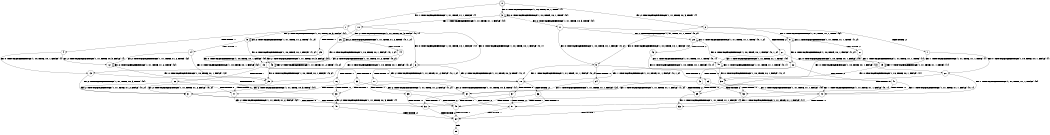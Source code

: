 digraph BCG {
size = "7, 10.5";
center = TRUE;
node [shape = circle];
0 [peripheries = 2];
0 -> 1 [label = "EX !1 !ATOMIC_EXCH_BRANCH (1, +1, TRUE, +1, 1, FALSE) !{}"];
0 -> 2 [label = "EX !2 !ATOMIC_EXCH_BRANCH (1, +1, TRUE, +0, 3, TRUE) !{}"];
0 -> 3 [label = "EX !0 !ATOMIC_EXCH_BRANCH (1, +0, TRUE, +0, 1, TRUE) !{}"];
1 -> 4 [label = "TERMINATE !1"];
1 -> 5 [label = "EX !2 !ATOMIC_EXCH_BRANCH (1, +1, TRUE, +0, 3, FALSE) !{1}"];
1 -> 6 [label = "EX !0 !ATOMIC_EXCH_BRANCH (1, +0, TRUE, +0, 1, FALSE) !{1}"];
2 -> 7 [label = "TERMINATE !2"];
2 -> 8 [label = "EX !1 !ATOMIC_EXCH_BRANCH (1, +1, TRUE, +1, 1, TRUE) !{2}"];
2 -> 9 [label = "EX !0 !ATOMIC_EXCH_BRANCH (1, +0, TRUE, +0, 1, FALSE) !{2}"];
3 -> 10 [label = "EX !1 !ATOMIC_EXCH_BRANCH (1, +1, TRUE, +1, 1, FALSE) !{0}"];
3 -> 11 [label = "EX !2 !ATOMIC_EXCH_BRANCH (1, +1, TRUE, +0, 3, TRUE) !{0}"];
3 -> 3 [label = "EX !0 !ATOMIC_EXCH_BRANCH (1, +0, TRUE, +0, 1, TRUE) !{0}"];
4 -> 12 [label = "EX !2 !ATOMIC_EXCH_BRANCH (1, +1, TRUE, +0, 3, FALSE) !{}"];
4 -> 13 [label = "EX !0 !ATOMIC_EXCH_BRANCH (1, +0, TRUE, +0, 1, FALSE) !{}"];
5 -> 14 [label = "TERMINATE !1"];
5 -> 15 [label = "EX !0 !ATOMIC_EXCH_BRANCH (1, +0, TRUE, +0, 1, FALSE) !{1, 2}"];
5 -> 5 [label = "EX !2 !ATOMIC_EXCH_BRANCH (1, +1, TRUE, +1, 2, TRUE) !{1, 2}"];
6 -> 16 [label = "TERMINATE !1"];
6 -> 17 [label = "TERMINATE !0"];
6 -> 18 [label = "EX !2 !ATOMIC_EXCH_BRANCH (1, +1, TRUE, +0, 3, TRUE) !{0, 1}"];
7 -> 19 [label = "EX !1 !ATOMIC_EXCH_BRANCH (1, +1, TRUE, +1, 1, TRUE) !{}"];
7 -> 20 [label = "EX !0 !ATOMIC_EXCH_BRANCH (1, +0, TRUE, +0, 1, FALSE) !{}"];
8 -> 21 [label = "TERMINATE !2"];
8 -> 22 [label = "EX !0 !ATOMIC_EXCH_BRANCH (1, +0, TRUE, +0, 1, FALSE) !{1, 2}"];
8 -> 8 [label = "EX !1 !ATOMIC_EXCH_BRANCH (1, +1, TRUE, +1, 1, TRUE) !{1, 2}"];
9 -> 23 [label = "TERMINATE !2"];
9 -> 24 [label = "TERMINATE !0"];
9 -> 18 [label = "EX !1 !ATOMIC_EXCH_BRANCH (1, +1, TRUE, +1, 1, FALSE) !{0, 2}"];
10 -> 25 [label = "TERMINATE !1"];
10 -> 26 [label = "EX !2 !ATOMIC_EXCH_BRANCH (1, +1, TRUE, +0, 3, FALSE) !{0, 1}"];
10 -> 6 [label = "EX !0 !ATOMIC_EXCH_BRANCH (1, +0, TRUE, +0, 1, FALSE) !{0, 1}"];
11 -> 27 [label = "TERMINATE !2"];
11 -> 28 [label = "EX !1 !ATOMIC_EXCH_BRANCH (1, +1, TRUE, +1, 1, TRUE) !{0, 2}"];
11 -> 9 [label = "EX !0 !ATOMIC_EXCH_BRANCH (1, +0, TRUE, +0, 1, FALSE) !{0, 2}"];
12 -> 29 [label = "EX !0 !ATOMIC_EXCH_BRANCH (1, +0, TRUE, +0, 1, FALSE) !{2}"];
12 -> 12 [label = "EX !2 !ATOMIC_EXCH_BRANCH (1, +1, TRUE, +1, 2, TRUE) !{2}"];
13 -> 30 [label = "TERMINATE !0"];
13 -> 31 [label = "EX !2 !ATOMIC_EXCH_BRANCH (1, +1, TRUE, +0, 3, TRUE) !{0}"];
14 -> 12 [label = "EX !2 !ATOMIC_EXCH_BRANCH (1, +1, TRUE, +1, 2, TRUE) !{2}"];
14 -> 29 [label = "EX !0 !ATOMIC_EXCH_BRANCH (1, +0, TRUE, +0, 1, FALSE) !{2}"];
15 -> 32 [label = "TERMINATE !1"];
15 -> 33 [label = "TERMINATE !0"];
15 -> 18 [label = "EX !2 !ATOMIC_EXCH_BRANCH (1, +1, TRUE, +1, 2, FALSE) !{0, 1, 2}"];
16 -> 30 [label = "TERMINATE !0"];
16 -> 31 [label = "EX !2 !ATOMIC_EXCH_BRANCH (1, +1, TRUE, +0, 3, TRUE) !{0}"];
17 -> 30 [label = "TERMINATE !1"];
17 -> 34 [label = "EX !2 !ATOMIC_EXCH_BRANCH (1, +1, TRUE, +0, 3, TRUE) !{1}"];
18 -> 35 [label = "TERMINATE !1"];
18 -> 36 [label = "TERMINATE !2"];
18 -> 37 [label = "TERMINATE !0"];
19 -> 38 [label = "EX !0 !ATOMIC_EXCH_BRANCH (1, +0, TRUE, +0, 1, FALSE) !{1}"];
19 -> 19 [label = "EX !1 !ATOMIC_EXCH_BRANCH (1, +1, TRUE, +1, 1, TRUE) !{1}"];
20 -> 39 [label = "TERMINATE !0"];
20 -> 40 [label = "EX !1 !ATOMIC_EXCH_BRANCH (1, +1, TRUE, +1, 1, FALSE) !{0}"];
21 -> 19 [label = "EX !1 !ATOMIC_EXCH_BRANCH (1, +1, TRUE, +1, 1, TRUE) !{1}"];
21 -> 38 [label = "EX !0 !ATOMIC_EXCH_BRANCH (1, +0, TRUE, +0, 1, FALSE) !{1}"];
22 -> 41 [label = "TERMINATE !2"];
22 -> 42 [label = "TERMINATE !0"];
22 -> 18 [label = "EX !1 !ATOMIC_EXCH_BRANCH (1, +1, TRUE, +1, 1, FALSE) !{0, 1, 2}"];
23 -> 39 [label = "TERMINATE !0"];
23 -> 40 [label = "EX !1 !ATOMIC_EXCH_BRANCH (1, +1, TRUE, +1, 1, FALSE) !{0}"];
24 -> 39 [label = "TERMINATE !2"];
24 -> 34 [label = "EX !1 !ATOMIC_EXCH_BRANCH (1, +1, TRUE, +1, 1, FALSE) !{2}"];
25 -> 13 [label = "EX !0 !ATOMIC_EXCH_BRANCH (1, +0, TRUE, +0, 1, FALSE) !{0}"];
25 -> 43 [label = "EX !2 !ATOMIC_EXCH_BRANCH (1, +1, TRUE, +0, 3, FALSE) !{0}"];
26 -> 44 [label = "TERMINATE !1"];
26 -> 26 [label = "EX !2 !ATOMIC_EXCH_BRANCH (1, +1, TRUE, +1, 2, TRUE) !{0, 1, 2}"];
26 -> 15 [label = "EX !0 !ATOMIC_EXCH_BRANCH (1, +0, TRUE, +0, 1, FALSE) !{0, 1, 2}"];
27 -> 20 [label = "EX !0 !ATOMIC_EXCH_BRANCH (1, +0, TRUE, +0, 1, FALSE) !{0}"];
27 -> 45 [label = "EX !1 !ATOMIC_EXCH_BRANCH (1, +1, TRUE, +1, 1, TRUE) !{0}"];
28 -> 46 [label = "TERMINATE !2"];
28 -> 28 [label = "EX !1 !ATOMIC_EXCH_BRANCH (1, +1, TRUE, +1, 1, TRUE) !{0, 1, 2}"];
28 -> 22 [label = "EX !0 !ATOMIC_EXCH_BRANCH (1, +0, TRUE, +0, 1, FALSE) !{0, 1, 2}"];
29 -> 47 [label = "TERMINATE !0"];
29 -> 31 [label = "EX !2 !ATOMIC_EXCH_BRANCH (1, +1, TRUE, +1, 2, FALSE) !{0, 2}"];
30 -> 48 [label = "EX !2 !ATOMIC_EXCH_BRANCH (1, +1, TRUE, +0, 3, TRUE) !{}"];
31 -> 49 [label = "TERMINATE !2"];
31 -> 50 [label = "TERMINATE !0"];
32 -> 31 [label = "EX !2 !ATOMIC_EXCH_BRANCH (1, +1, TRUE, +1, 2, FALSE) !{0, 2}"];
32 -> 47 [label = "TERMINATE !0"];
33 -> 34 [label = "EX !2 !ATOMIC_EXCH_BRANCH (1, +1, TRUE, +1, 2, FALSE) !{1, 2}"];
33 -> 47 [label = "TERMINATE !1"];
34 -> 50 [label = "TERMINATE !1"];
34 -> 51 [label = "TERMINATE !2"];
35 -> 49 [label = "TERMINATE !2"];
35 -> 50 [label = "TERMINATE !0"];
36 -> 49 [label = "TERMINATE !1"];
36 -> 51 [label = "TERMINATE !0"];
37 -> 50 [label = "TERMINATE !1"];
37 -> 51 [label = "TERMINATE !2"];
38 -> 52 [label = "TERMINATE !0"];
38 -> 40 [label = "EX !1 !ATOMIC_EXCH_BRANCH (1, +1, TRUE, +1, 1, FALSE) !{0, 1}"];
39 -> 53 [label = "EX !1 !ATOMIC_EXCH_BRANCH (1, +1, TRUE, +1, 1, FALSE) !{}"];
40 -> 49 [label = "TERMINATE !1"];
40 -> 51 [label = "TERMINATE !0"];
41 -> 40 [label = "EX !1 !ATOMIC_EXCH_BRANCH (1, +1, TRUE, +1, 1, FALSE) !{0, 1}"];
41 -> 52 [label = "TERMINATE !0"];
42 -> 34 [label = "EX !1 !ATOMIC_EXCH_BRANCH (1, +1, TRUE, +1, 1, FALSE) !{1, 2}"];
42 -> 52 [label = "TERMINATE !2"];
43 -> 43 [label = "EX !2 !ATOMIC_EXCH_BRANCH (1, +1, TRUE, +1, 2, TRUE) !{0, 2}"];
43 -> 29 [label = "EX !0 !ATOMIC_EXCH_BRANCH (1, +0, TRUE, +0, 1, FALSE) !{0, 2}"];
44 -> 43 [label = "EX !2 !ATOMIC_EXCH_BRANCH (1, +1, TRUE, +1, 2, TRUE) !{0, 2}"];
44 -> 29 [label = "EX !0 !ATOMIC_EXCH_BRANCH (1, +0, TRUE, +0, 1, FALSE) !{0, 2}"];
45 -> 45 [label = "EX !1 !ATOMIC_EXCH_BRANCH (1, +1, TRUE, +1, 1, TRUE) !{0, 1}"];
45 -> 38 [label = "EX !0 !ATOMIC_EXCH_BRANCH (1, +0, TRUE, +0, 1, FALSE) !{0, 1}"];
46 -> 45 [label = "EX !1 !ATOMIC_EXCH_BRANCH (1, +1, TRUE, +1, 1, TRUE) !{0, 1}"];
46 -> 38 [label = "EX !0 !ATOMIC_EXCH_BRANCH (1, +0, TRUE, +0, 1, FALSE) !{0, 1}"];
47 -> 48 [label = "EX !2 !ATOMIC_EXCH_BRANCH (1, +1, TRUE, +1, 2, FALSE) !{2}"];
48 -> 54 [label = "TERMINATE !2"];
49 -> 54 [label = "TERMINATE !0"];
50 -> 54 [label = "TERMINATE !2"];
51 -> 54 [label = "TERMINATE !1"];
52 -> 53 [label = "EX !1 !ATOMIC_EXCH_BRANCH (1, +1, TRUE, +1, 1, FALSE) !{1}"];
53 -> 54 [label = "TERMINATE !1"];
54 -> 55 [label = "exit"];
}
